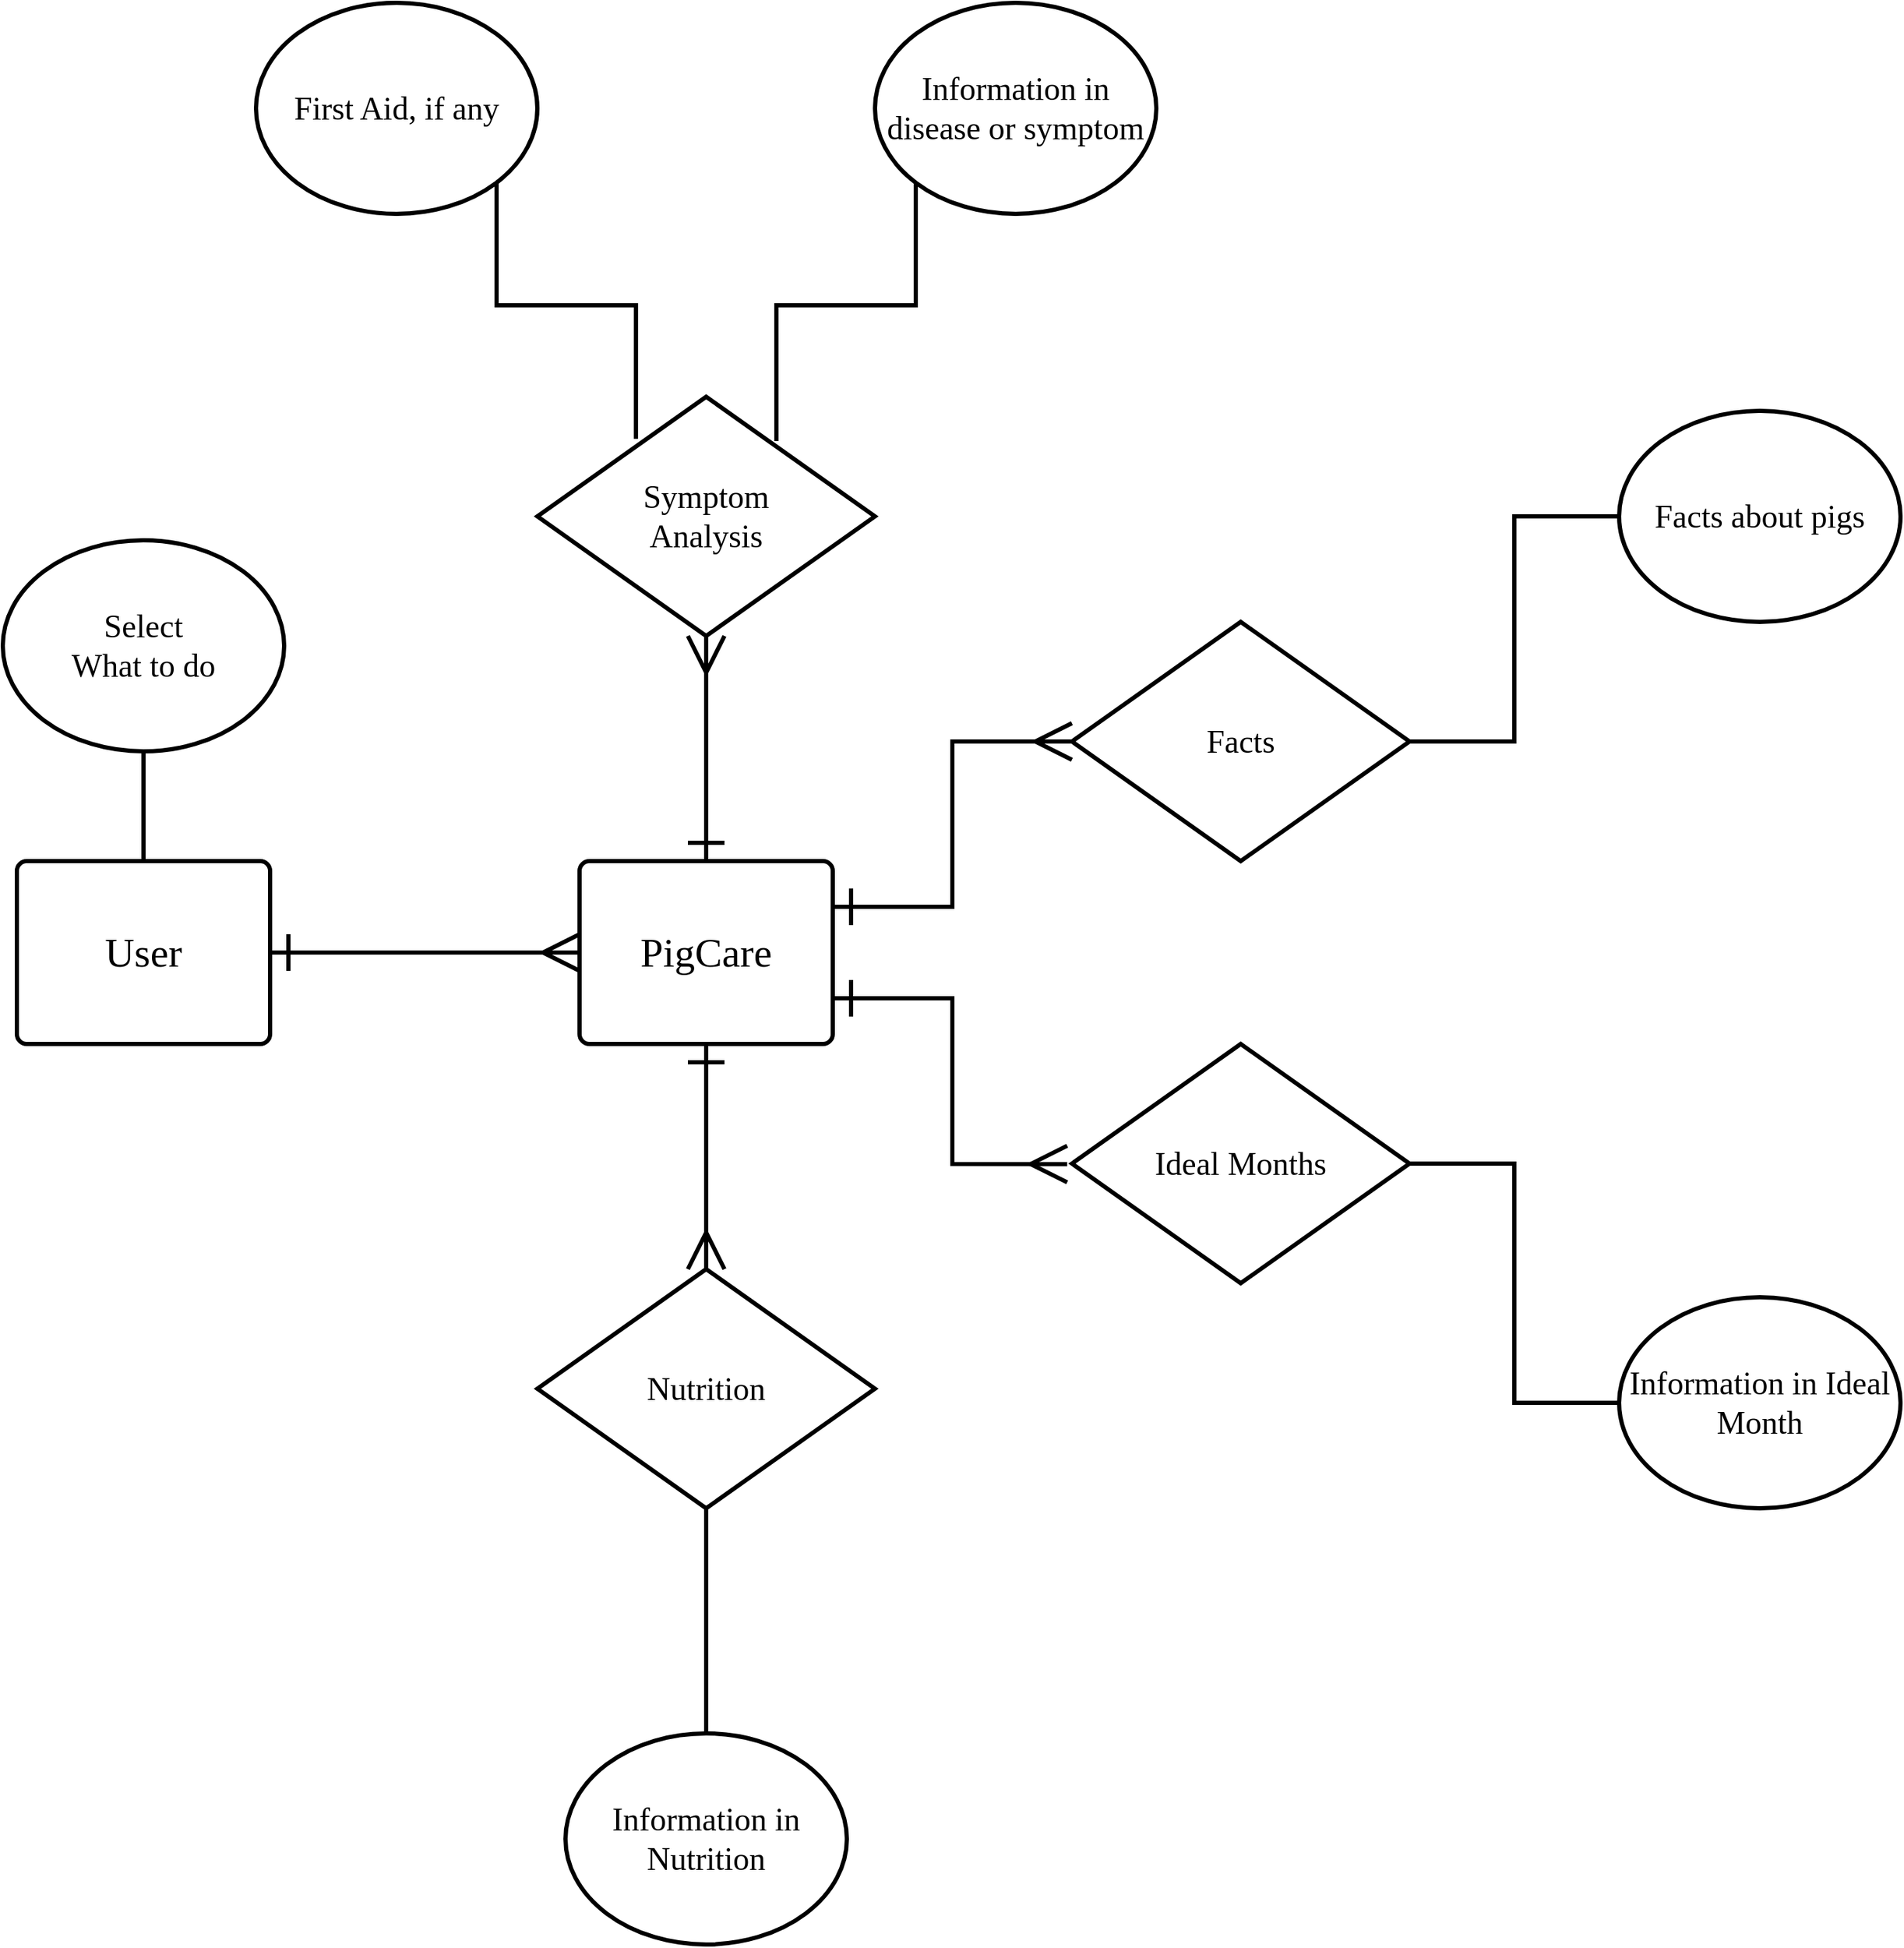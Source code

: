<mxfile version="21.7.2" type="device">
  <diagram name="Page-1" id="MhChmkDemOMAx-YvyBKB">
    <mxGraphModel dx="4560" dy="2557" grid="1" gridSize="10" guides="1" tooltips="1" connect="1" arrows="1" fold="1" page="1" pageScale="1" pageWidth="2023" pageHeight="1864" math="0" shadow="0">
      <root>
        <mxCell id="0" />
        <mxCell id="1" parent="0" />
        <mxCell id="GsFJPJxur-lPa5HGVNwR-20" value="" style="edgeStyle=orthogonalEdgeStyle;rounded=0;orthogonalLoop=1;jettySize=auto;html=1;endArrow=none;endFill=0;strokeWidth=3;" edge="1" parent="1" source="GsFJPJxur-lPa5HGVNwR-2" target="GsFJPJxur-lPa5HGVNwR-4">
          <mxGeometry relative="1" as="geometry" />
        </mxCell>
        <mxCell id="GsFJPJxur-lPa5HGVNwR-2" value="&lt;font face=&quot;Times New Roman&quot; style=&quot;font-size: 23px;&quot;&gt;Select &lt;br&gt;What to do&lt;/font&gt;" style="strokeWidth=3;html=1;shape=mxgraph.flowchart.start_1;whiteSpace=wrap;" vertex="1" parent="1">
          <mxGeometry x="337" y="624" width="200" height="150" as="geometry" />
        </mxCell>
        <mxCell id="GsFJPJxur-lPa5HGVNwR-21" style="edgeStyle=orthogonalEdgeStyle;rounded=0;orthogonalLoop=1;jettySize=auto;html=1;exitX=1;exitY=0.5;exitDx=0;exitDy=0;startArrow=ERone;startFill=0;endArrow=ERmany;endFill=0;endSize=22;startSize=22;strokeWidth=3;" edge="1" parent="1" source="GsFJPJxur-lPa5HGVNwR-4" target="GsFJPJxur-lPa5HGVNwR-5">
          <mxGeometry relative="1" as="geometry" />
        </mxCell>
        <mxCell id="GsFJPJxur-lPa5HGVNwR-4" value="&lt;font face=&quot;Times New Roman&quot; style=&quot;font-size: 29px;&quot;&gt;User&lt;/font&gt;" style="rounded=1;whiteSpace=wrap;html=1;absoluteArcSize=1;arcSize=14;strokeWidth=3;strokeColor=default;fontFamily=Helvetica;fontSize=28;fontColor=default;fillColor=default;" vertex="1" parent="1">
          <mxGeometry x="347" y="852" width="180" height="130" as="geometry" />
        </mxCell>
        <mxCell id="GsFJPJxur-lPa5HGVNwR-22" style="edgeStyle=orthogonalEdgeStyle;shape=connector;rounded=0;orthogonalLoop=1;jettySize=auto;html=1;exitX=0.5;exitY=0;exitDx=0;exitDy=0;entryX=0.5;entryY=1;entryDx=0;entryDy=0;entryPerimeter=0;labelBackgroundColor=default;strokeColor=default;fontFamily=Helvetica;fontSize=11;fontColor=default;startArrow=ERone;startFill=0;endArrow=ERmany;endFill=0;startSize=22;endSize=22;strokeWidth=3;" edge="1" parent="1" source="GsFJPJxur-lPa5HGVNwR-5" target="GsFJPJxur-lPa5HGVNwR-8">
          <mxGeometry relative="1" as="geometry" />
        </mxCell>
        <mxCell id="GsFJPJxur-lPa5HGVNwR-24" style="edgeStyle=orthogonalEdgeStyle;shape=connector;rounded=0;orthogonalLoop=1;jettySize=auto;html=1;exitX=1;exitY=0.25;exitDx=0;exitDy=0;entryX=0;entryY=0.5;entryDx=0;entryDy=0;entryPerimeter=0;labelBackgroundColor=default;strokeColor=default;fontFamily=Helvetica;fontSize=11;fontColor=default;startArrow=ERone;startFill=0;endArrow=ERmany;endFill=0;startSize=22;endSize=22;strokeWidth=3;" edge="1" parent="1" source="GsFJPJxur-lPa5HGVNwR-5" target="GsFJPJxur-lPa5HGVNwR-10">
          <mxGeometry relative="1" as="geometry" />
        </mxCell>
        <mxCell id="GsFJPJxur-lPa5HGVNwR-25" style="edgeStyle=orthogonalEdgeStyle;shape=connector;rounded=0;orthogonalLoop=1;jettySize=auto;html=1;exitX=1;exitY=0.75;exitDx=0;exitDy=0;entryX=-0.014;entryY=0.502;entryDx=0;entryDy=0;entryPerimeter=0;labelBackgroundColor=default;strokeColor=default;fontFamily=Helvetica;fontSize=11;fontColor=default;startArrow=ERone;startFill=0;endArrow=ERmany;endFill=0;startSize=22;endSize=22;strokeWidth=3;" edge="1" parent="1" source="GsFJPJxur-lPa5HGVNwR-5" target="GsFJPJxur-lPa5HGVNwR-11">
          <mxGeometry relative="1" as="geometry" />
        </mxCell>
        <mxCell id="GsFJPJxur-lPa5HGVNwR-26" style="edgeStyle=orthogonalEdgeStyle;shape=connector;rounded=0;orthogonalLoop=1;jettySize=auto;html=1;exitX=0.5;exitY=1;exitDx=0;exitDy=0;entryX=0.5;entryY=0;entryDx=0;entryDy=0;entryPerimeter=0;labelBackgroundColor=default;strokeColor=default;fontFamily=Helvetica;fontSize=11;fontColor=default;startArrow=ERone;startFill=0;endArrow=ERmany;endFill=0;startSize=22;endSize=22;strokeWidth=3;" edge="1" parent="1" source="GsFJPJxur-lPa5HGVNwR-5" target="GsFJPJxur-lPa5HGVNwR-12">
          <mxGeometry relative="1" as="geometry" />
        </mxCell>
        <mxCell id="GsFJPJxur-lPa5HGVNwR-5" value="&lt;font face=&quot;Times New Roman&quot; style=&quot;font-size: 29px;&quot;&gt;PigCare&lt;/font&gt;" style="rounded=1;whiteSpace=wrap;html=1;absoluteArcSize=1;arcSize=14;strokeWidth=3;strokeColor=default;fontFamily=Helvetica;fontSize=28;fontColor=default;fillColor=default;" vertex="1" parent="1">
          <mxGeometry x="747" y="852" width="180" height="130" as="geometry" />
        </mxCell>
        <mxCell id="GsFJPJxur-lPa5HGVNwR-8" value="&lt;font style=&quot;font-size: 23px;&quot; face=&quot;Times New Roman&quot;&gt;Symptom &lt;br&gt;Analysis&lt;/font&gt;" style="strokeWidth=3;html=1;shape=mxgraph.flowchart.decision;whiteSpace=wrap;" vertex="1" parent="1">
          <mxGeometry x="717" y="522" width="240" height="170" as="geometry" />
        </mxCell>
        <mxCell id="GsFJPJxur-lPa5HGVNwR-29" style="edgeStyle=orthogonalEdgeStyle;shape=connector;rounded=0;orthogonalLoop=1;jettySize=auto;html=1;exitX=1;exitY=0.5;exitDx=0;exitDy=0;exitPerimeter=0;entryX=0;entryY=0.5;entryDx=0;entryDy=0;entryPerimeter=0;labelBackgroundColor=default;strokeColor=default;fontFamily=Helvetica;fontSize=11;fontColor=default;startArrow=none;startFill=0;endArrow=none;endFill=0;startSize=22;endSize=22;strokeWidth=3;" edge="1" parent="1" source="GsFJPJxur-lPa5HGVNwR-10" target="GsFJPJxur-lPa5HGVNwR-18">
          <mxGeometry relative="1" as="geometry" />
        </mxCell>
        <mxCell id="GsFJPJxur-lPa5HGVNwR-10" value="&lt;font face=&quot;Times New Roman&quot;&gt;&lt;span style=&quot;font-size: 23px;&quot;&gt;Facts&lt;/span&gt;&lt;/font&gt;" style="strokeWidth=3;html=1;shape=mxgraph.flowchart.decision;whiteSpace=wrap;" vertex="1" parent="1">
          <mxGeometry x="1097" y="682" width="240" height="170" as="geometry" />
        </mxCell>
        <mxCell id="GsFJPJxur-lPa5HGVNwR-30" style="edgeStyle=orthogonalEdgeStyle;shape=connector;rounded=0;orthogonalLoop=1;jettySize=auto;html=1;exitX=1;exitY=0.5;exitDx=0;exitDy=0;exitPerimeter=0;entryX=0;entryY=0.5;entryDx=0;entryDy=0;entryPerimeter=0;labelBackgroundColor=default;strokeColor=default;fontFamily=Helvetica;fontSize=11;fontColor=default;startArrow=none;startFill=0;endArrow=none;endFill=0;startSize=22;endSize=22;strokeWidth=3;" edge="1" parent="1" source="GsFJPJxur-lPa5HGVNwR-11" target="GsFJPJxur-lPa5HGVNwR-19">
          <mxGeometry relative="1" as="geometry" />
        </mxCell>
        <mxCell id="GsFJPJxur-lPa5HGVNwR-11" value="&lt;font face=&quot;Times New Roman&quot;&gt;&lt;span style=&quot;font-size: 23px;&quot;&gt;Ideal Months&lt;/span&gt;&lt;/font&gt;" style="strokeWidth=3;html=1;shape=mxgraph.flowchart.decision;whiteSpace=wrap;" vertex="1" parent="1">
          <mxGeometry x="1097" y="982" width="240" height="170" as="geometry" />
        </mxCell>
        <mxCell id="GsFJPJxur-lPa5HGVNwR-31" style="edgeStyle=orthogonalEdgeStyle;shape=connector;rounded=0;orthogonalLoop=1;jettySize=auto;html=1;exitX=0.5;exitY=1;exitDx=0;exitDy=0;exitPerimeter=0;labelBackgroundColor=default;strokeColor=default;fontFamily=Helvetica;fontSize=11;fontColor=default;startArrow=none;startFill=0;endArrow=none;endFill=0;startSize=22;endSize=22;strokeWidth=3;" edge="1" parent="1" source="GsFJPJxur-lPa5HGVNwR-12" target="GsFJPJxur-lPa5HGVNwR-17">
          <mxGeometry relative="1" as="geometry" />
        </mxCell>
        <mxCell id="GsFJPJxur-lPa5HGVNwR-12" value="&lt;font face=&quot;Times New Roman&quot;&gt;&lt;span style=&quot;font-size: 23px;&quot;&gt;Nutrition&lt;/span&gt;&lt;/font&gt;" style="strokeWidth=3;html=1;shape=mxgraph.flowchart.decision;whiteSpace=wrap;" vertex="1" parent="1">
          <mxGeometry x="717" y="1142" width="240" height="170" as="geometry" />
        </mxCell>
        <mxCell id="GsFJPJxur-lPa5HGVNwR-28" style="edgeStyle=orthogonalEdgeStyle;shape=connector;rounded=0;orthogonalLoop=1;jettySize=auto;html=1;exitX=0.145;exitY=0.855;exitDx=0;exitDy=0;exitPerimeter=0;entryX=0.708;entryY=0.185;entryDx=0;entryDy=0;entryPerimeter=0;labelBackgroundColor=default;strokeColor=default;fontFamily=Helvetica;fontSize=11;fontColor=default;startArrow=none;startFill=0;endArrow=none;endFill=0;startSize=22;endSize=22;strokeWidth=3;" edge="1" parent="1" source="GsFJPJxur-lPa5HGVNwR-15" target="GsFJPJxur-lPa5HGVNwR-8">
          <mxGeometry relative="1" as="geometry" />
        </mxCell>
        <mxCell id="GsFJPJxur-lPa5HGVNwR-15" value="&lt;font style=&quot;font-size: 23px;&quot; face=&quot;Times New Roman&quot;&gt;Information in disease or symptom&lt;/font&gt;" style="strokeWidth=3;html=1;shape=mxgraph.flowchart.start_1;whiteSpace=wrap;" vertex="1" parent="1">
          <mxGeometry x="957" y="242" width="200" height="150" as="geometry" />
        </mxCell>
        <mxCell id="GsFJPJxur-lPa5HGVNwR-27" style="edgeStyle=orthogonalEdgeStyle;shape=connector;rounded=0;orthogonalLoop=1;jettySize=auto;html=1;exitX=0.855;exitY=0.855;exitDx=0;exitDy=0;exitPerimeter=0;entryX=0.292;entryY=0.176;entryDx=0;entryDy=0;entryPerimeter=0;labelBackgroundColor=default;strokeColor=default;fontFamily=Helvetica;fontSize=11;fontColor=default;startArrow=none;startFill=0;endArrow=none;endFill=0;startSize=22;endSize=22;strokeWidth=3;" edge="1" parent="1" source="GsFJPJxur-lPa5HGVNwR-16" target="GsFJPJxur-lPa5HGVNwR-8">
          <mxGeometry relative="1" as="geometry" />
        </mxCell>
        <mxCell id="GsFJPJxur-lPa5HGVNwR-16" value="&lt;font style=&quot;font-size: 23px;&quot; face=&quot;Times New Roman&quot;&gt;First Aid, if any&lt;/font&gt;" style="strokeWidth=3;html=1;shape=mxgraph.flowchart.start_1;whiteSpace=wrap;" vertex="1" parent="1">
          <mxGeometry x="517" y="242" width="200" height="150" as="geometry" />
        </mxCell>
        <mxCell id="GsFJPJxur-lPa5HGVNwR-17" value="&lt;font style=&quot;font-size: 23px;&quot; face=&quot;Times New Roman&quot;&gt;Information in Nutrition&lt;/font&gt;" style="strokeWidth=3;html=1;shape=mxgraph.flowchart.start_1;whiteSpace=wrap;" vertex="1" parent="1">
          <mxGeometry x="737" y="1472" width="200" height="150" as="geometry" />
        </mxCell>
        <mxCell id="GsFJPJxur-lPa5HGVNwR-18" value="&lt;font style=&quot;font-size: 23px;&quot; face=&quot;Times New Roman&quot;&gt;Facts about pigs&lt;/font&gt;" style="strokeWidth=3;html=1;shape=mxgraph.flowchart.start_1;whiteSpace=wrap;" vertex="1" parent="1">
          <mxGeometry x="1486" y="532" width="200" height="150" as="geometry" />
        </mxCell>
        <mxCell id="GsFJPJxur-lPa5HGVNwR-19" value="&lt;font style=&quot;font-size: 23px;&quot; face=&quot;Times New Roman&quot;&gt;Information in Ideal Month&lt;/font&gt;" style="strokeWidth=3;html=1;shape=mxgraph.flowchart.start_1;whiteSpace=wrap;" vertex="1" parent="1">
          <mxGeometry x="1486" y="1162" width="200" height="150" as="geometry" />
        </mxCell>
      </root>
    </mxGraphModel>
  </diagram>
</mxfile>
